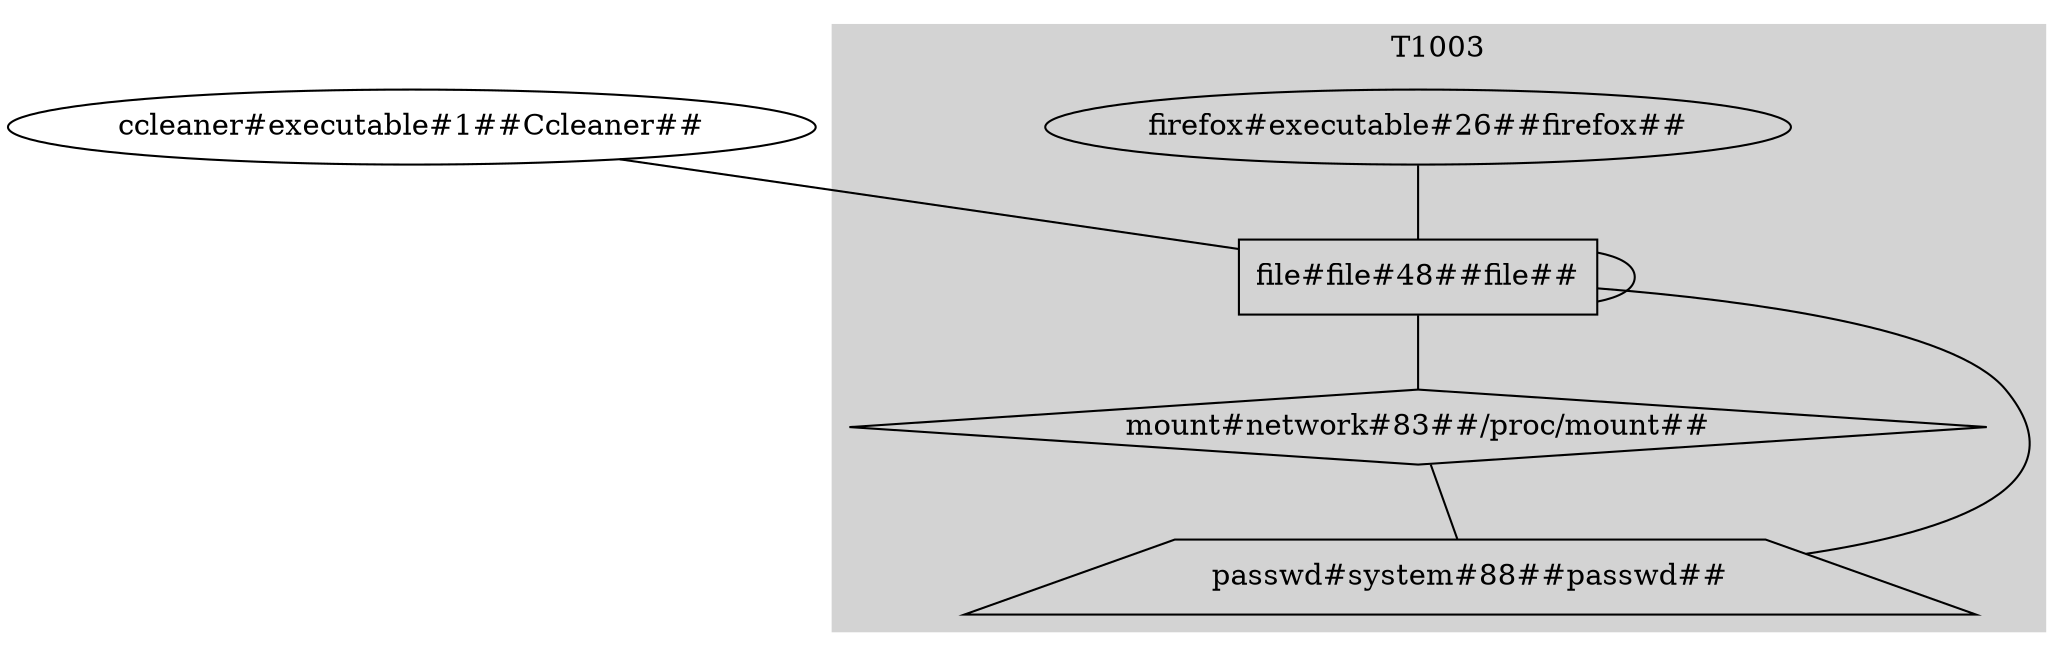 graph G {
	"ccleaner#executable#1" [label="ccleaner#executable#1##Ccleaner##" shape=oval]
	"firefox#executable#26" [label="firefox#executable#26##firefox##" shape=oval]
	"file#file#48" [label="file#file#48##file##" shape=rectangle]
	"mount#network#83" [label="mount#network#83##/proc/mount##" shape=diamond]
	"passwd#system#88" [label="passwd#system#88##passwd##" shape=trapezium]
	"ccleaner#executable#1" -- "file#file#48"
	"firefox#executable#26" -- "file#file#48"
	"file#file#48" -- "file#file#48"
	"file#file#48" -- "passwd#system#88"
	"file#file#48" -- "mount#network#83"
	"mount#network#83" -- "passwd#system#88"
	subgraph cluster_T1003 {
		color=lightgrey style=filled
		label=T1003
		"file#file#48"
		"firefox#executable#26"
		"passwd#system#88"
		"mount#network#83"
	}
	subgraph cluster_T1005 {
		color=lightgrey style=filled
		label=T1005
		"firefox#executable#26"
		"file#file#48"
		"passwd#system#88"
		"mount#network#83"
		"mount#network#83"
	}
	subgraph cluster_T1021 {
		color=lightgrey style=filled
		label=T1021
		"firefox#executable#26"
		"file#file#48"
		"passwd#system#88"
		"mount#network#83"
	}
	subgraph cluster_T1036 {
		color=lightgrey style=filled
		label=T1036
		"firefox#executable#26"
		"passwd#system#88"
		"file#file#48"
		"mount#network#83"
	}
	subgraph cluster_T1041 {
		color=lightgrey style=filled
		label=T1041
		"firefox#executable#26"
		"mount#network#83"
		"file#file#48"
		"file#file#48"
		"passwd#system#88"
	}
	subgraph cluster_T1059 {
		color=lightgrey style=filled
		label=T1059
		"firefox#executable#26"
		"firefox#executable#26"
		"passwd#system#88"
		"passwd#system#88"
		"file#file#48"
		"mount#network#83"
		"file#file#48"
	}
	subgraph cluster_T1070 {
		color=lightgrey style=filled
		label=T1070
		"firefox#executable#26"
		"passwd#system#88"
		"mount#network#83"
		"file#file#48"
	}
	subgraph cluster_T1071 {
		color=lightgrey style=filled
		label=T1071
		"firefox#executable#26"
		"mount#network#83"
		"mount#network#83"
		"file#file#48"
	}
	subgraph cluster_T1082 {
		color=lightgrey style=filled
		label=T1082
		"firefox#executable#26"
		"passwd#system#88"
		"file#file#48"
		"mount#network#83"
	}
	subgraph cluster_T1083 {
		color=lightgrey style=filled
		label=T1083
		"firefox#executable#26"
		"file#file#48"
		"mount#network#83"
		"passwd#system#88"
		"mount#network#83"
	}
	subgraph cluster_T1105 {
		color=lightgrey style=filled
		label=T1105
		"file#file#48"
		"mount#network#83"
		"firefox#executable#26"
		"passwd#system#88"
		"firefox#executable#26"
	}
	subgraph cluster_T1140 {
		color=lightgrey style=filled
		label=T1140
		"firefox#executable#26"
		"file#file#48"
		"mount#network#83"
		"firefox#executable#26"
		"passwd#system#88"
	}
	subgraph cluster_T1204 {
		color=lightgrey style=filled
		label=T1204
		"firefox#executable#26"
		"mount#network#83"
		"mount#network#83"
		"file#file#48"
	}
	subgraph cluster_T1555 {
		color=lightgrey style=filled
		label=T1555
		"file#file#48"
		"firefox#executable#26"
		"passwd#system#88"
	}
	subgraph cluster_T1566 {
		color=lightgrey style=filled
		label=T1566
		"mount#network#83"
		"file#file#48"
		"file#file#48"
		"firefox#executable#26"
		"firefox#executable#26"
	}
	subgraph cluster_T1571 {
		color=lightgrey style=filled
		label=T1571
		"firefox#executable#26"
		"mount#network#83"
		"file#file#48"
	}
	subgraph cluster_T1573 {
		color=lightgrey style=filled
		label=T1573
		"firefox#executable#26"
		"mount#network#83"
		"file#file#48"
	}
}
